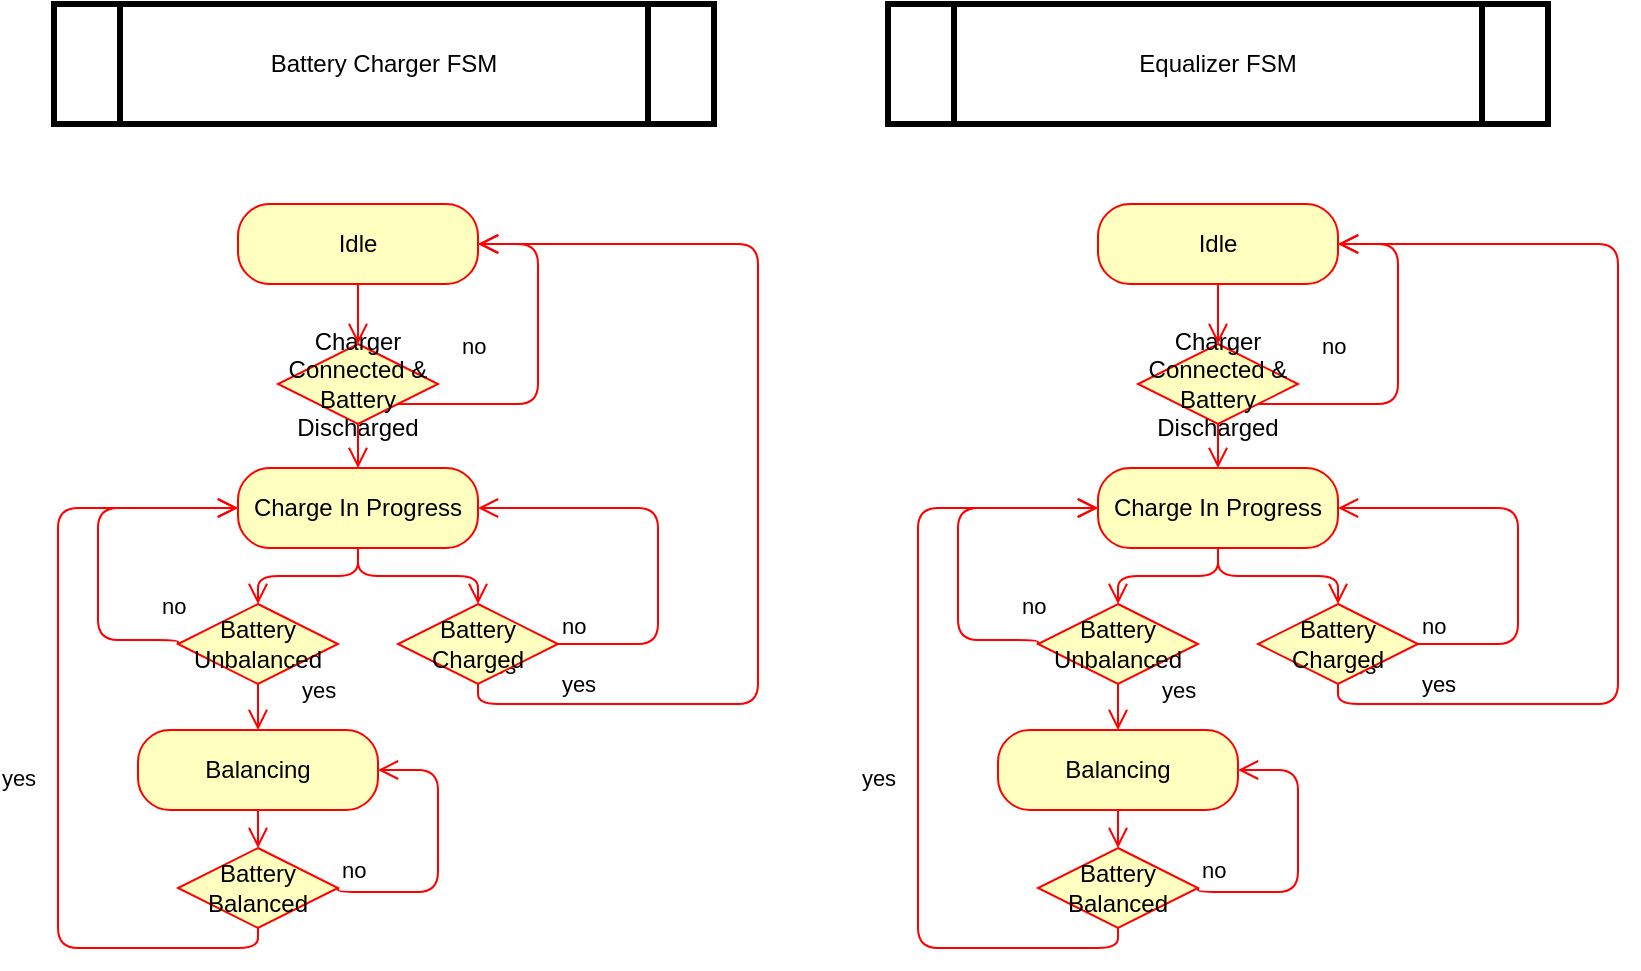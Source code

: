<mxfile version="14.5.3" type="device"><diagram id="g3DpGtktaJrWY0wCHxWM" name="Page-1"><mxGraphModel dx="868" dy="1648" grid="1" gridSize="10" guides="1" tooltips="1" connect="1" arrows="1" fold="1" page="1" pageScale="1" pageWidth="827" pageHeight="1169" math="0" shadow="0"><root><mxCell id="0"/><mxCell id="1" parent="0"/><mxCell id="oMw-OfUhdYFzLxuwd0Gw-17" value="Charger Connected &amp;amp; Battery Discharged" style="rhombus;whiteSpace=wrap;html=1;fillColor=#ffffc0;strokeColor=#ff0000;" vertex="1" parent="1"><mxGeometry x="160" y="160" width="80" height="40" as="geometry"/></mxCell><mxCell id="oMw-OfUhdYFzLxuwd0Gw-18" value="no" style="edgeStyle=orthogonalEdgeStyle;html=1;align=left;verticalAlign=bottom;endArrow=open;endSize=8;strokeColor=#ff0000;entryX=1;entryY=0.5;entryDx=0;entryDy=0;" edge="1" source="oMw-OfUhdYFzLxuwd0Gw-17" parent="1" target="oMw-OfUhdYFzLxuwd0Gw-20"><mxGeometry x="-0.667" y="20" relative="1" as="geometry"><mxPoint x="380" y="300" as="targetPoint"/><Array as="points"><mxPoint x="290" y="190"/><mxPoint x="290" y="110"/></Array><mxPoint as="offset"/></mxGeometry></mxCell><mxCell id="oMw-OfUhdYFzLxuwd0Gw-20" value="Idle" style="rounded=1;whiteSpace=wrap;html=1;arcSize=40;fontColor=#000000;fillColor=#ffffc0;strokeColor=#ff0000;" vertex="1" parent="1"><mxGeometry x="140" y="90" width="120" height="40" as="geometry"/></mxCell><mxCell id="oMw-OfUhdYFzLxuwd0Gw-21" value="" style="edgeStyle=orthogonalEdgeStyle;html=1;verticalAlign=bottom;endArrow=open;endSize=8;strokeColor=#ff0000;entryX=0.5;entryY=0;entryDx=0;entryDy=0;" edge="1" source="oMw-OfUhdYFzLxuwd0Gw-20" parent="1" target="oMw-OfUhdYFzLxuwd0Gw-17"><mxGeometry relative="1" as="geometry"><mxPoint x="200" y="220" as="targetPoint"/></mxGeometry></mxCell><mxCell id="oMw-OfUhdYFzLxuwd0Gw-25" value="yes" style="edgeStyle=orthogonalEdgeStyle;html=1;align=left;verticalAlign=top;endArrow=open;endSize=8;strokeColor=#ff0000;entryX=0.5;entryY=0;entryDx=0;entryDy=0;" edge="1" parent="1" source="oMw-OfUhdYFzLxuwd0Gw-23" target="oMw-OfUhdYFzLxuwd0Gw-30"><mxGeometry x="-1" y="22" relative="1" as="geometry"><mxPoint x="200" y="600" as="targetPoint"/><Array as="points"/><mxPoint x="-2" y="-10" as="offset"/></mxGeometry></mxCell><mxCell id="oMw-OfUhdYFzLxuwd0Gw-26" value="Charge In Progress" style="rounded=1;whiteSpace=wrap;html=1;arcSize=40;fontColor=#000000;fillColor=#ffffc0;strokeColor=#ff0000;movable=1;resizable=1;rotatable=1;deletable=1;editable=1;connectable=1;" vertex="1" parent="1"><mxGeometry x="140" y="222" width="120" height="40" as="geometry"/></mxCell><mxCell id="oMw-OfUhdYFzLxuwd0Gw-30" value="Balancing" style="rounded=1;whiteSpace=wrap;html=1;arcSize=40;fontColor=#000000;fillColor=#ffffc0;strokeColor=#ff0000;movable=1;resizable=1;rotatable=1;deletable=1;editable=1;connectable=1;" vertex="1" parent="1"><mxGeometry x="90" y="353" width="120" height="40" as="geometry"/></mxCell><mxCell id="oMw-OfUhdYFzLxuwd0Gw-31" value="yes" style="edgeStyle=orthogonalEdgeStyle;html=1;verticalAlign=bottom;endArrow=open;endSize=8;strokeColor=#ff0000;exitX=0.5;exitY=1;exitDx=0;exitDy=0;entryX=0;entryY=0.5;entryDx=0;entryDy=0;" edge="1" parent="1" source="oMw-OfUhdYFzLxuwd0Gw-43" target="oMw-OfUhdYFzLxuwd0Gw-26"><mxGeometry x="-0.111" y="20" relative="1" as="geometry"><mxPoint x="200" y="470" as="targetPoint"/><mxPoint x="200" y="525" as="sourcePoint"/><Array as="points"><mxPoint x="150" y="462"/><mxPoint x="50" y="462"/><mxPoint x="50" y="242"/></Array><mxPoint as="offset"/></mxGeometry></mxCell><mxCell id="oMw-OfUhdYFzLxuwd0Gw-23" value="Battery Unbalanced" style="rhombus;whiteSpace=wrap;html=1;fillColor=#ffffc0;strokeColor=#ff0000;" vertex="1" parent="1"><mxGeometry x="110" y="290" width="80" height="40" as="geometry"/></mxCell><mxCell id="oMw-OfUhdYFzLxuwd0Gw-36" value="" style="edgeStyle=orthogonalEdgeStyle;html=1;verticalAlign=bottom;endArrow=open;endSize=8;strokeColor=#ff0000;entryX=0.5;entryY=0;entryDx=0;entryDy=0;" edge="1" parent="1" source="oMw-OfUhdYFzLxuwd0Gw-26" target="oMw-OfUhdYFzLxuwd0Gw-23"><mxGeometry relative="1" as="geometry"><mxPoint x="80" y="262" as="targetPoint"/><mxPoint x="200" y="280" as="sourcePoint"/></mxGeometry></mxCell><mxCell id="oMw-OfUhdYFzLxuwd0Gw-37" value="" style="edgeStyle=orthogonalEdgeStyle;html=1;verticalAlign=bottom;endArrow=open;endSize=8;strokeColor=#ff0000;exitX=0.5;exitY=1;exitDx=0;exitDy=0;entryX=0.5;entryY=0;entryDx=0;entryDy=0;" edge="1" parent="1" source="oMw-OfUhdYFzLxuwd0Gw-17" target="oMw-OfUhdYFzLxuwd0Gw-26"><mxGeometry relative="1" as="geometry"><mxPoint x="70" y="140" as="targetPoint"/><mxPoint x="100" y="180" as="sourcePoint"/><Array as="points"/></mxGeometry></mxCell><mxCell id="oMw-OfUhdYFzLxuwd0Gw-43" value="Battery Balanced" style="rhombus;whiteSpace=wrap;html=1;fillColor=#ffffc0;strokeColor=#ff0000;" vertex="1" parent="1"><mxGeometry x="110" y="412" width="80" height="40" as="geometry"/></mxCell><mxCell id="oMw-OfUhdYFzLxuwd0Gw-44" value="" style="edgeStyle=orthogonalEdgeStyle;html=1;verticalAlign=bottom;endArrow=open;endSize=8;strokeColor=#ff0000;entryX=0.5;entryY=0;entryDx=0;entryDy=0;exitX=0.5;exitY=1;exitDx=0;exitDy=0;" edge="1" parent="1" source="oMw-OfUhdYFzLxuwd0Gw-30" target="oMw-OfUhdYFzLxuwd0Gw-43"><mxGeometry relative="1" as="geometry"><mxPoint x="330" y="408" as="targetPoint"/><mxPoint x="330" y="392" as="sourcePoint"/></mxGeometry></mxCell><mxCell id="oMw-OfUhdYFzLxuwd0Gw-46" value="yes" style="edgeStyle=orthogonalEdgeStyle;html=1;align=left;verticalAlign=bottom;endArrow=open;endSize=8;strokeColor=#ff0000;exitX=0.5;exitY=1;exitDx=0;exitDy=0;" edge="1" parent="1" source="oMw-OfUhdYFzLxuwd0Gw-47"><mxGeometry x="-1" relative="1" as="geometry"><mxPoint x="260" y="110" as="targetPoint"/><Array as="points"><mxPoint x="260" y="340"/><mxPoint x="400" y="340"/><mxPoint x="400" y="110"/></Array><mxPoint x="320" y="430" as="sourcePoint"/></mxGeometry></mxCell><mxCell id="oMw-OfUhdYFzLxuwd0Gw-50" value="yes" style="edgeLabel;html=1;align=center;verticalAlign=middle;resizable=0;points=[];" vertex="1" connectable="0" parent="oMw-OfUhdYFzLxuwd0Gw-46"><mxGeometry x="-0.792" y="3" relative="1" as="geometry"><mxPoint x="6" y="-7" as="offset"/></mxGeometry></mxCell><mxCell id="oMw-OfUhdYFzLxuwd0Gw-47" value="Battery Charged" style="rhombus;whiteSpace=wrap;html=1;fillColor=#ffffc0;strokeColor=#ff0000;" vertex="1" parent="1"><mxGeometry x="220" y="290" width="80" height="40" as="geometry"/></mxCell><mxCell id="oMw-OfUhdYFzLxuwd0Gw-48" value="" style="edgeStyle=orthogonalEdgeStyle;html=1;verticalAlign=bottom;endArrow=open;endSize=8;strokeColor=#ff0000;entryX=0.5;entryY=0;entryDx=0;entryDy=0;exitX=0.5;exitY=1;exitDx=0;exitDy=0;" edge="1" parent="1" source="oMw-OfUhdYFzLxuwd0Gw-26" target="oMw-OfUhdYFzLxuwd0Gw-47"><mxGeometry relative="1" as="geometry"><mxPoint x="160" y="300" as="targetPoint"/><mxPoint x="210" y="272" as="sourcePoint"/></mxGeometry></mxCell><mxCell id="oMw-OfUhdYFzLxuwd0Gw-49" value="no" style="edgeStyle=orthogonalEdgeStyle;html=1;align=left;verticalAlign=bottom;endArrow=open;endSize=8;strokeColor=#ff0000;" edge="1" parent="1"><mxGeometry x="-1" relative="1" as="geometry"><mxPoint x="260" y="242" as="targetPoint"/><mxPoint x="300" y="310" as="sourcePoint"/><Array as="points"><mxPoint x="350" y="310"/><mxPoint x="350" y="242"/><mxPoint x="260" y="242"/></Array></mxGeometry></mxCell><mxCell id="oMw-OfUhdYFzLxuwd0Gw-51" value="no" style="edgeStyle=orthogonalEdgeStyle;html=1;align=left;verticalAlign=bottom;endArrow=open;endSize=8;strokeColor=#ff0000;exitX=0;exitY=0.5;exitDx=0;exitDy=0;entryX=0;entryY=0.5;entryDx=0;entryDy=0;" edge="1" parent="1" source="oMw-OfUhdYFzLxuwd0Gw-23" target="oMw-OfUhdYFzLxuwd0Gw-26"><mxGeometry x="-0.865" y="-8" relative="1" as="geometry"><mxPoint x="-20" y="240" as="targetPoint"/><mxPoint x="20" y="308" as="sourcePoint"/><Array as="points"><mxPoint x="110" y="308"/><mxPoint x="70" y="308"/><mxPoint x="70" y="242"/></Array><mxPoint as="offset"/></mxGeometry></mxCell><mxCell id="oMw-OfUhdYFzLxuwd0Gw-52" value="no" style="edgeStyle=orthogonalEdgeStyle;html=1;align=left;verticalAlign=bottom;endArrow=open;endSize=8;strokeColor=#ff0000;entryX=1;entryY=0.5;entryDx=0;entryDy=0;exitX=1;exitY=0.5;exitDx=0;exitDy=0;" edge="1" parent="1" source="oMw-OfUhdYFzLxuwd0Gw-43" target="oMw-OfUhdYFzLxuwd0Gw-30"><mxGeometry x="-1" relative="1" as="geometry"><mxPoint x="370" y="410" as="targetPoint"/><mxPoint x="230" y="450" as="sourcePoint"/><Array as="points"><mxPoint x="190" y="434"/><mxPoint x="240" y="434"/><mxPoint x="240" y="373"/></Array></mxGeometry></mxCell><mxCell id="oMw-OfUhdYFzLxuwd0Gw-53" value="Charger Connected &amp;amp; Battery Discharged" style="rhombus;whiteSpace=wrap;html=1;fillColor=#ffffc0;strokeColor=#ff0000;" vertex="1" parent="1"><mxGeometry x="590" y="160" width="80" height="40" as="geometry"/></mxCell><mxCell id="oMw-OfUhdYFzLxuwd0Gw-54" value="no" style="edgeStyle=orthogonalEdgeStyle;html=1;align=left;verticalAlign=bottom;endArrow=open;endSize=8;strokeColor=#ff0000;entryX=1;entryY=0.5;entryDx=0;entryDy=0;" edge="1" parent="1" source="oMw-OfUhdYFzLxuwd0Gw-53" target="oMw-OfUhdYFzLxuwd0Gw-55"><mxGeometry x="-0.667" y="20" relative="1" as="geometry"><mxPoint x="810" y="300" as="targetPoint"/><Array as="points"><mxPoint x="720" y="190"/><mxPoint x="720" y="110"/></Array><mxPoint as="offset"/></mxGeometry></mxCell><mxCell id="oMw-OfUhdYFzLxuwd0Gw-55" value="Idle" style="rounded=1;whiteSpace=wrap;html=1;arcSize=40;fontColor=#000000;fillColor=#ffffc0;strokeColor=#ff0000;" vertex="1" parent="1"><mxGeometry x="570" y="90" width="120" height="40" as="geometry"/></mxCell><mxCell id="oMw-OfUhdYFzLxuwd0Gw-56" value="" style="edgeStyle=orthogonalEdgeStyle;html=1;verticalAlign=bottom;endArrow=open;endSize=8;strokeColor=#ff0000;entryX=0.5;entryY=0;entryDx=0;entryDy=0;" edge="1" parent="1" source="oMw-OfUhdYFzLxuwd0Gw-55" target="oMw-OfUhdYFzLxuwd0Gw-53"><mxGeometry relative="1" as="geometry"><mxPoint x="630" y="220" as="targetPoint"/></mxGeometry></mxCell><mxCell id="oMw-OfUhdYFzLxuwd0Gw-57" value="yes" style="edgeStyle=orthogonalEdgeStyle;html=1;align=left;verticalAlign=top;endArrow=open;endSize=8;strokeColor=#ff0000;entryX=0.5;entryY=0;entryDx=0;entryDy=0;" edge="1" parent="1" source="oMw-OfUhdYFzLxuwd0Gw-61" target="oMw-OfUhdYFzLxuwd0Gw-59"><mxGeometry x="-1" y="22" relative="1" as="geometry"><mxPoint x="630" y="600" as="targetPoint"/><Array as="points"/><mxPoint x="-2" y="-10" as="offset"/></mxGeometry></mxCell><mxCell id="oMw-OfUhdYFzLxuwd0Gw-58" value="Charge In Progress" style="rounded=1;whiteSpace=wrap;html=1;arcSize=40;fontColor=#000000;fillColor=#ffffc0;strokeColor=#ff0000;movable=1;resizable=1;rotatable=1;deletable=1;editable=1;connectable=1;" vertex="1" parent="1"><mxGeometry x="570" y="222" width="120" height="40" as="geometry"/></mxCell><mxCell id="oMw-OfUhdYFzLxuwd0Gw-59" value="Balancing" style="rounded=1;whiteSpace=wrap;html=1;arcSize=40;fontColor=#000000;fillColor=#ffffc0;strokeColor=#ff0000;movable=1;resizable=1;rotatable=1;deletable=1;editable=1;connectable=1;" vertex="1" parent="1"><mxGeometry x="520" y="353" width="120" height="40" as="geometry"/></mxCell><mxCell id="oMw-OfUhdYFzLxuwd0Gw-60" value="yes" style="edgeStyle=orthogonalEdgeStyle;html=1;verticalAlign=bottom;endArrow=open;endSize=8;strokeColor=#ff0000;exitX=0.5;exitY=1;exitDx=0;exitDy=0;entryX=0;entryY=0.5;entryDx=0;entryDy=0;" edge="1" parent="1" source="oMw-OfUhdYFzLxuwd0Gw-64" target="oMw-OfUhdYFzLxuwd0Gw-58"><mxGeometry x="-0.111" y="20" relative="1" as="geometry"><mxPoint x="630" y="470" as="targetPoint"/><mxPoint x="630" y="525" as="sourcePoint"/><Array as="points"><mxPoint x="580" y="462"/><mxPoint x="480" y="462"/><mxPoint x="480" y="242"/></Array><mxPoint as="offset"/></mxGeometry></mxCell><mxCell id="oMw-OfUhdYFzLxuwd0Gw-61" value="Battery Unbalanced" style="rhombus;whiteSpace=wrap;html=1;fillColor=#ffffc0;strokeColor=#ff0000;" vertex="1" parent="1"><mxGeometry x="540" y="290" width="80" height="40" as="geometry"/></mxCell><mxCell id="oMw-OfUhdYFzLxuwd0Gw-62" value="" style="edgeStyle=orthogonalEdgeStyle;html=1;verticalAlign=bottom;endArrow=open;endSize=8;strokeColor=#ff0000;entryX=0.5;entryY=0;entryDx=0;entryDy=0;" edge="1" parent="1" source="oMw-OfUhdYFzLxuwd0Gw-58" target="oMw-OfUhdYFzLxuwd0Gw-61"><mxGeometry relative="1" as="geometry"><mxPoint x="510" y="262" as="targetPoint"/><mxPoint x="630" y="280" as="sourcePoint"/></mxGeometry></mxCell><mxCell id="oMw-OfUhdYFzLxuwd0Gw-63" value="" style="edgeStyle=orthogonalEdgeStyle;html=1;verticalAlign=bottom;endArrow=open;endSize=8;strokeColor=#ff0000;exitX=0.5;exitY=1;exitDx=0;exitDy=0;entryX=0.5;entryY=0;entryDx=0;entryDy=0;" edge="1" parent="1" source="oMw-OfUhdYFzLxuwd0Gw-53" target="oMw-OfUhdYFzLxuwd0Gw-58"><mxGeometry relative="1" as="geometry"><mxPoint x="500" y="140" as="targetPoint"/><mxPoint x="530" y="180" as="sourcePoint"/><Array as="points"/></mxGeometry></mxCell><mxCell id="oMw-OfUhdYFzLxuwd0Gw-64" value="Battery Balanced" style="rhombus;whiteSpace=wrap;html=1;fillColor=#ffffc0;strokeColor=#ff0000;" vertex="1" parent="1"><mxGeometry x="540" y="412" width="80" height="40" as="geometry"/></mxCell><mxCell id="oMw-OfUhdYFzLxuwd0Gw-65" value="" style="edgeStyle=orthogonalEdgeStyle;html=1;verticalAlign=bottom;endArrow=open;endSize=8;strokeColor=#ff0000;entryX=0.5;entryY=0;entryDx=0;entryDy=0;exitX=0.5;exitY=1;exitDx=0;exitDy=0;" edge="1" parent="1" source="oMw-OfUhdYFzLxuwd0Gw-59" target="oMw-OfUhdYFzLxuwd0Gw-64"><mxGeometry relative="1" as="geometry"><mxPoint x="760" y="408" as="targetPoint"/><mxPoint x="760" y="392" as="sourcePoint"/></mxGeometry></mxCell><mxCell id="oMw-OfUhdYFzLxuwd0Gw-66" value="yes" style="edgeStyle=orthogonalEdgeStyle;html=1;align=left;verticalAlign=bottom;endArrow=open;endSize=8;strokeColor=#ff0000;exitX=0.5;exitY=1;exitDx=0;exitDy=0;" edge="1" parent="1" source="oMw-OfUhdYFzLxuwd0Gw-68"><mxGeometry x="-1" relative="1" as="geometry"><mxPoint x="690" y="110" as="targetPoint"/><Array as="points"><mxPoint x="690" y="340"/><mxPoint x="830" y="340"/><mxPoint x="830" y="110"/></Array><mxPoint x="750" y="430" as="sourcePoint"/></mxGeometry></mxCell><mxCell id="oMw-OfUhdYFzLxuwd0Gw-67" value="yes" style="edgeLabel;html=1;align=center;verticalAlign=middle;resizable=0;points=[];" vertex="1" connectable="0" parent="oMw-OfUhdYFzLxuwd0Gw-66"><mxGeometry x="-0.792" y="3" relative="1" as="geometry"><mxPoint x="6" y="-7" as="offset"/></mxGeometry></mxCell><mxCell id="oMw-OfUhdYFzLxuwd0Gw-68" value="Battery Charged" style="rhombus;whiteSpace=wrap;html=1;fillColor=#ffffc0;strokeColor=#ff0000;" vertex="1" parent="1"><mxGeometry x="650" y="290" width="80" height="40" as="geometry"/></mxCell><mxCell id="oMw-OfUhdYFzLxuwd0Gw-69" value="" style="edgeStyle=orthogonalEdgeStyle;html=1;verticalAlign=bottom;endArrow=open;endSize=8;strokeColor=#ff0000;entryX=0.5;entryY=0;entryDx=0;entryDy=0;exitX=0.5;exitY=1;exitDx=0;exitDy=0;" edge="1" parent="1" source="oMw-OfUhdYFzLxuwd0Gw-58" target="oMw-OfUhdYFzLxuwd0Gw-68"><mxGeometry relative="1" as="geometry"><mxPoint x="590" y="300" as="targetPoint"/><mxPoint x="640" y="272" as="sourcePoint"/></mxGeometry></mxCell><mxCell id="oMw-OfUhdYFzLxuwd0Gw-70" value="no" style="edgeStyle=orthogonalEdgeStyle;html=1;align=left;verticalAlign=bottom;endArrow=open;endSize=8;strokeColor=#ff0000;" edge="1" parent="1"><mxGeometry x="-1" relative="1" as="geometry"><mxPoint x="690" y="242" as="targetPoint"/><mxPoint x="730" y="310" as="sourcePoint"/><Array as="points"><mxPoint x="780" y="310"/><mxPoint x="780" y="242"/><mxPoint x="690" y="242"/></Array></mxGeometry></mxCell><mxCell id="oMw-OfUhdYFzLxuwd0Gw-71" value="no" style="edgeStyle=orthogonalEdgeStyle;html=1;align=left;verticalAlign=bottom;endArrow=open;endSize=8;strokeColor=#ff0000;exitX=0;exitY=0.5;exitDx=0;exitDy=0;entryX=0;entryY=0.5;entryDx=0;entryDy=0;" edge="1" parent="1" source="oMw-OfUhdYFzLxuwd0Gw-61" target="oMw-OfUhdYFzLxuwd0Gw-58"><mxGeometry x="-0.865" y="-8" relative="1" as="geometry"><mxPoint x="410" y="240" as="targetPoint"/><mxPoint x="450" y="308" as="sourcePoint"/><Array as="points"><mxPoint x="540" y="308"/><mxPoint x="500" y="308"/><mxPoint x="500" y="242"/></Array><mxPoint as="offset"/></mxGeometry></mxCell><mxCell id="oMw-OfUhdYFzLxuwd0Gw-72" value="no" style="edgeStyle=orthogonalEdgeStyle;html=1;align=left;verticalAlign=bottom;endArrow=open;endSize=8;strokeColor=#ff0000;entryX=1;entryY=0.5;entryDx=0;entryDy=0;exitX=1;exitY=0.5;exitDx=0;exitDy=0;" edge="1" parent="1" source="oMw-OfUhdYFzLxuwd0Gw-64" target="oMw-OfUhdYFzLxuwd0Gw-59"><mxGeometry x="-1" relative="1" as="geometry"><mxPoint x="800" y="410" as="targetPoint"/><mxPoint x="660" y="450" as="sourcePoint"/><Array as="points"><mxPoint x="620" y="434"/><mxPoint x="670" y="434"/><mxPoint x="670" y="373"/></Array></mxGeometry></mxCell><mxCell id="oMw-OfUhdYFzLxuwd0Gw-73" value="Battery Charger FSM" style="shape=process;whiteSpace=wrap;html=1;backgroundOutline=1;strokeWidth=3;" vertex="1" parent="1"><mxGeometry x="48" y="-10" width="330" height="60" as="geometry"/></mxCell><mxCell id="oMw-OfUhdYFzLxuwd0Gw-74" value="Equalizer FSM" style="shape=process;whiteSpace=wrap;html=1;backgroundOutline=1;strokeWidth=3;" vertex="1" parent="1"><mxGeometry x="465" y="-10" width="330" height="60" as="geometry"/></mxCell></root></mxGraphModel></diagram></mxfile>